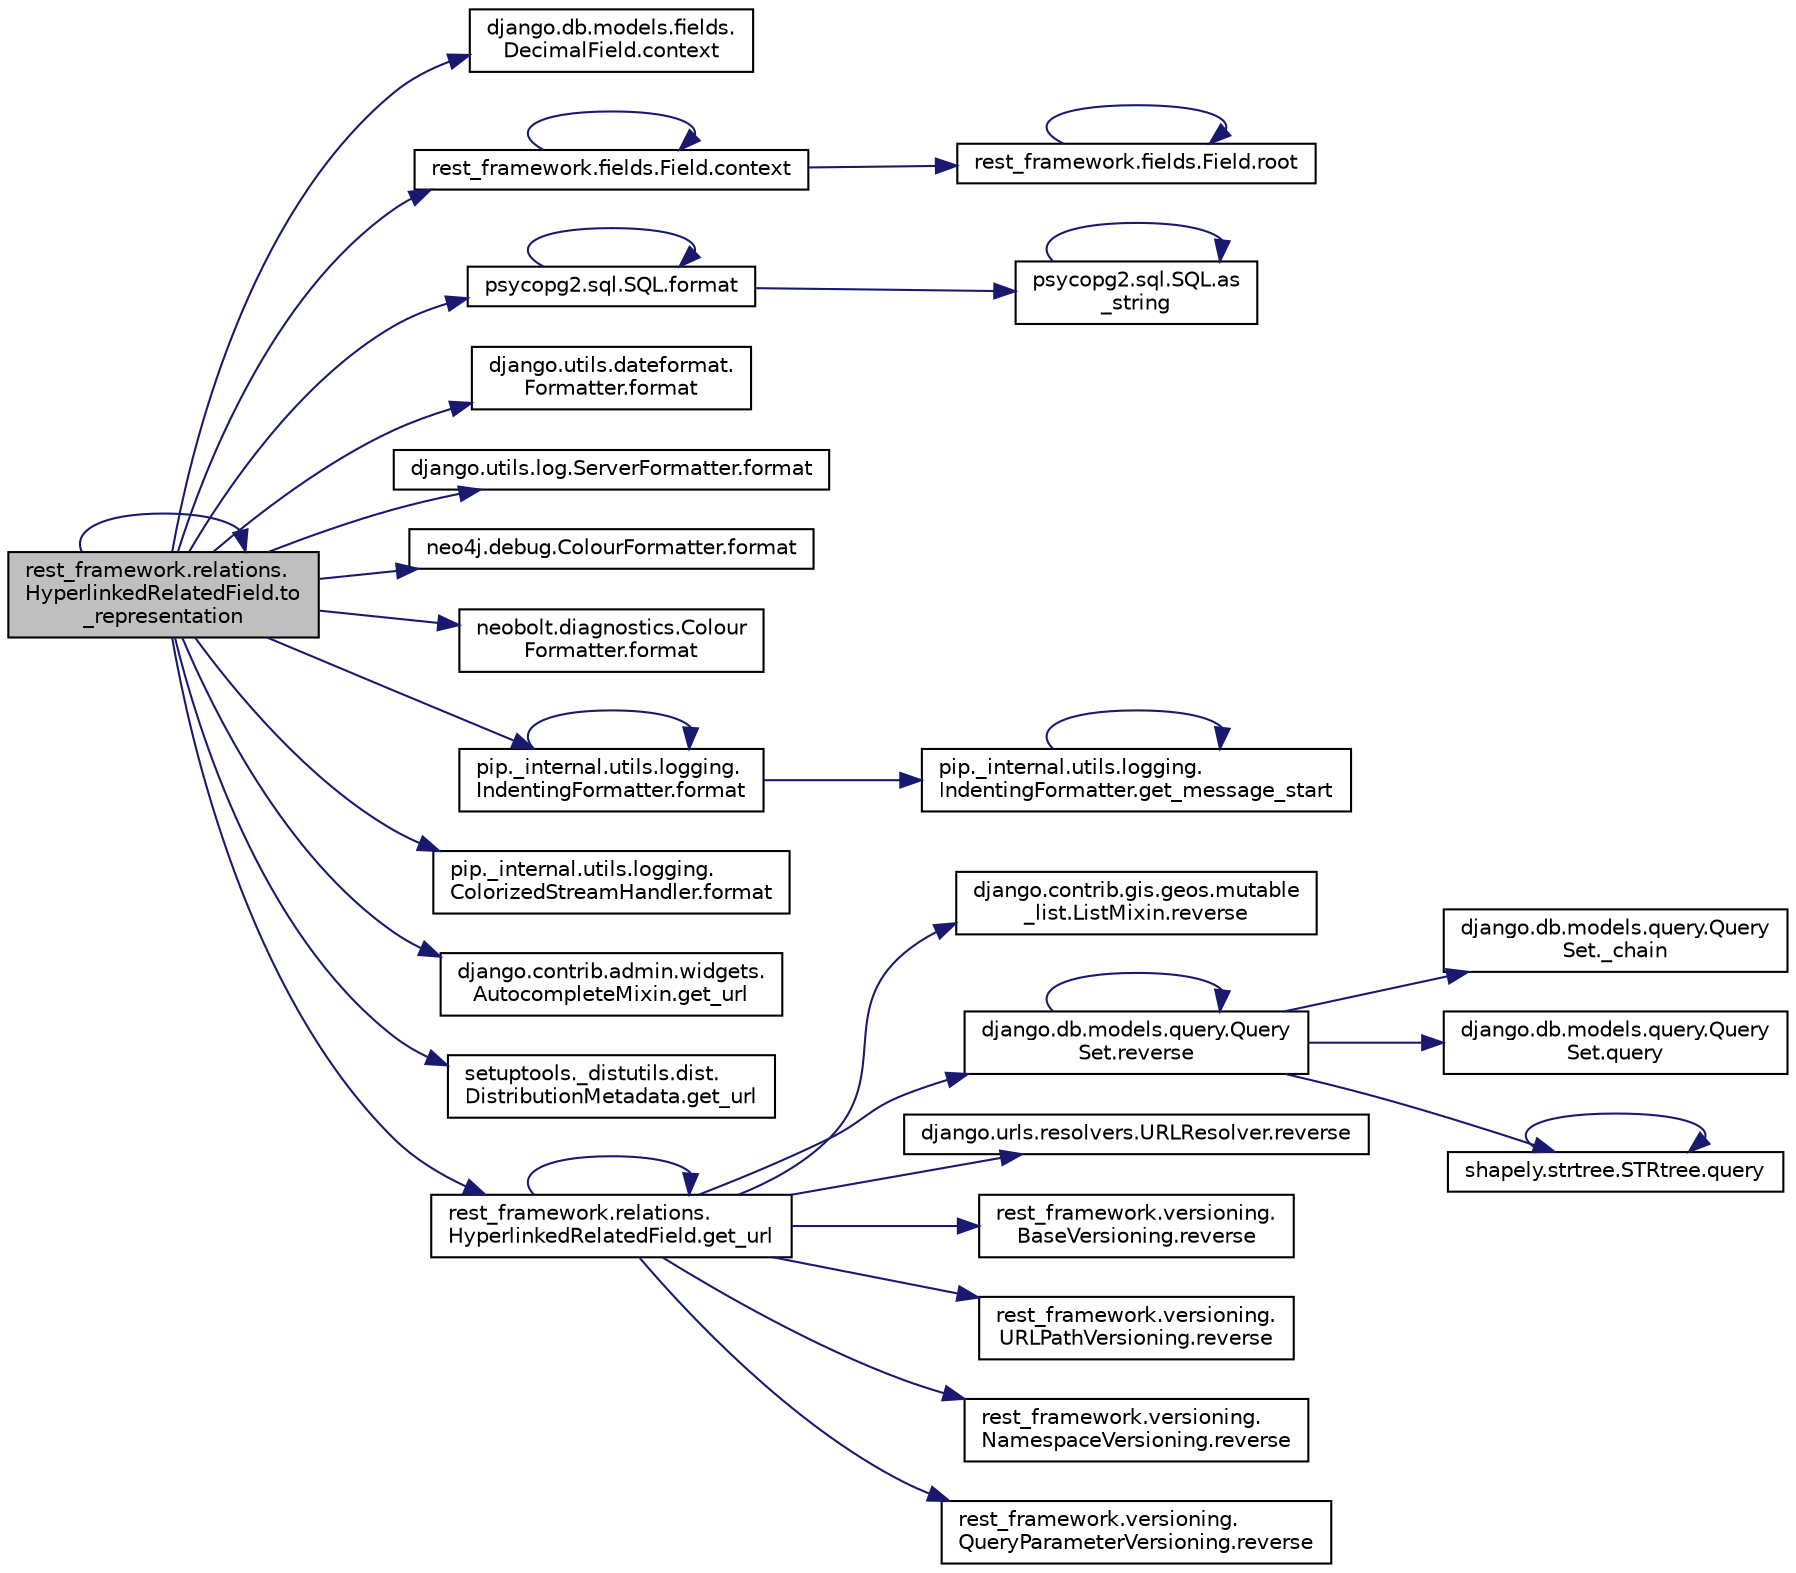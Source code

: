 digraph "rest_framework.relations.HyperlinkedRelatedField.to_representation"
{
 // LATEX_PDF_SIZE
  edge [fontname="Helvetica",fontsize="10",labelfontname="Helvetica",labelfontsize="10"];
  node [fontname="Helvetica",fontsize="10",shape=record];
  rankdir="LR";
  Node1 [label="rest_framework.relations.\lHyperlinkedRelatedField.to\l_representation",height=0.2,width=0.4,color="black", fillcolor="grey75", style="filled", fontcolor="black",tooltip=" "];
  Node1 -> Node2 [color="midnightblue",fontsize="10",style="solid",fontname="Helvetica"];
  Node2 [label="django.db.models.fields.\lDecimalField.context",height=0.2,width=0.4,color="black", fillcolor="white", style="filled",URL="$d7/deb/classdjango_1_1db_1_1models_1_1fields_1_1_decimal_field.html#ad4f12f30ab3382af7e5515219c887cd7",tooltip=" "];
  Node1 -> Node3 [color="midnightblue",fontsize="10",style="solid",fontname="Helvetica"];
  Node3 [label="rest_framework.fields.Field.context",height=0.2,width=0.4,color="black", fillcolor="white", style="filled",URL="$d9/d53/classrest__framework_1_1fields_1_1_field.html#a09a9faba0bc69bf014d48f4e1e31367c",tooltip=" "];
  Node3 -> Node3 [color="midnightblue",fontsize="10",style="solid",fontname="Helvetica"];
  Node3 -> Node4 [color="midnightblue",fontsize="10",style="solid",fontname="Helvetica"];
  Node4 [label="rest_framework.fields.Field.root",height=0.2,width=0.4,color="black", fillcolor="white", style="filled",URL="$d9/d53/classrest__framework_1_1fields_1_1_field.html#a266415cbd632ae76dee42f9ee139745b",tooltip=" "];
  Node4 -> Node4 [color="midnightblue",fontsize="10",style="solid",fontname="Helvetica"];
  Node1 -> Node5 [color="midnightblue",fontsize="10",style="solid",fontname="Helvetica"];
  Node5 [label="psycopg2.sql.SQL.format",height=0.2,width=0.4,color="black", fillcolor="white", style="filled",URL="$de/d43/classpsycopg2_1_1sql_1_1_s_q_l.html#a7eaebc5350213c19a6ea332ec4ccfb0b",tooltip=" "];
  Node5 -> Node6 [color="midnightblue",fontsize="10",style="solid",fontname="Helvetica"];
  Node6 [label="psycopg2.sql.SQL.as\l_string",height=0.2,width=0.4,color="black", fillcolor="white", style="filled",URL="$de/d43/classpsycopg2_1_1sql_1_1_s_q_l.html#a8fa701e4315e347a6474279880e9ef4f",tooltip=" "];
  Node6 -> Node6 [color="midnightblue",fontsize="10",style="solid",fontname="Helvetica"];
  Node5 -> Node5 [color="midnightblue",fontsize="10",style="solid",fontname="Helvetica"];
  Node1 -> Node7 [color="midnightblue",fontsize="10",style="solid",fontname="Helvetica"];
  Node7 [label="django.utils.dateformat.\lFormatter.format",height=0.2,width=0.4,color="black", fillcolor="white", style="filled",URL="$df/dec/classdjango_1_1utils_1_1dateformat_1_1_formatter.html#a38e26a1608eccfb1b5612c4048c5a25b",tooltip=" "];
  Node1 -> Node8 [color="midnightblue",fontsize="10",style="solid",fontname="Helvetica"];
  Node8 [label="django.utils.log.ServerFormatter.format",height=0.2,width=0.4,color="black", fillcolor="white", style="filled",URL="$d5/d98/classdjango_1_1utils_1_1log_1_1_server_formatter.html#a7cd259c9021dd6d8a3a37ccb5afa5076",tooltip=" "];
  Node1 -> Node9 [color="midnightblue",fontsize="10",style="solid",fontname="Helvetica"];
  Node9 [label="neo4j.debug.ColourFormatter.format",height=0.2,width=0.4,color="black", fillcolor="white", style="filled",URL="$d3/d9b/classneo4j_1_1debug_1_1_colour_formatter.html#ae524b2b73d6ae883b3786f33dc16b060",tooltip=" "];
  Node1 -> Node10 [color="midnightblue",fontsize="10",style="solid",fontname="Helvetica"];
  Node10 [label="neobolt.diagnostics.Colour\lFormatter.format",height=0.2,width=0.4,color="black", fillcolor="white", style="filled",URL="$d0/d6a/classneobolt_1_1diagnostics_1_1_colour_formatter.html#aad5777e3df4695a2c69705b8e928ccdc",tooltip=" "];
  Node1 -> Node11 [color="midnightblue",fontsize="10",style="solid",fontname="Helvetica"];
  Node11 [label="pip._internal.utils.logging.\lIndentingFormatter.format",height=0.2,width=0.4,color="black", fillcolor="white", style="filled",URL="$d5/df2/classpip_1_1__internal_1_1utils_1_1logging_1_1_indenting_formatter.html#a5d4332f67f315773e40b095d9873f690",tooltip=" "];
  Node11 -> Node11 [color="midnightblue",fontsize="10",style="solid",fontname="Helvetica"];
  Node11 -> Node12 [color="midnightblue",fontsize="10",style="solid",fontname="Helvetica"];
  Node12 [label="pip._internal.utils.logging.\lIndentingFormatter.get_message_start",height=0.2,width=0.4,color="black", fillcolor="white", style="filled",URL="$d5/df2/classpip_1_1__internal_1_1utils_1_1logging_1_1_indenting_formatter.html#afb5ccf6041a37cf3487c2b08bc31ef5f",tooltip=" "];
  Node12 -> Node12 [color="midnightblue",fontsize="10",style="solid",fontname="Helvetica"];
  Node1 -> Node13 [color="midnightblue",fontsize="10",style="solid",fontname="Helvetica"];
  Node13 [label="pip._internal.utils.logging.\lColorizedStreamHandler.format",height=0.2,width=0.4,color="black", fillcolor="white", style="filled",URL="$d8/db2/classpip_1_1__internal_1_1utils_1_1logging_1_1_colorized_stream_handler.html#ab486689630cd72874c843dc410954bf6",tooltip=" "];
  Node1 -> Node14 [color="midnightblue",fontsize="10",style="solid",fontname="Helvetica"];
  Node14 [label="django.contrib.admin.widgets.\lAutocompleteMixin.get_url",height=0.2,width=0.4,color="black", fillcolor="white", style="filled",URL="$de/d3c/classdjango_1_1contrib_1_1admin_1_1widgets_1_1_autocomplete_mixin.html#a0162b48811ace56fdf26de068864f19d",tooltip=" "];
  Node1 -> Node15 [color="midnightblue",fontsize="10",style="solid",fontname="Helvetica"];
  Node15 [label="setuptools._distutils.dist.\lDistributionMetadata.get_url",height=0.2,width=0.4,color="black", fillcolor="white", style="filled",URL="$d9/d53/classsetuptools_1_1__distutils_1_1dist_1_1_distribution_metadata.html#ab40c9256238476830225225074569385",tooltip=" "];
  Node1 -> Node16 [color="midnightblue",fontsize="10",style="solid",fontname="Helvetica"];
  Node16 [label="rest_framework.relations.\lHyperlinkedRelatedField.get_url",height=0.2,width=0.4,color="black", fillcolor="white", style="filled",URL="$d1/d10/classrest__framework_1_1relations_1_1_hyperlinked_related_field.html#ac2cee1eea69703f33f0890f0352a194e",tooltip=" "];
  Node16 -> Node16 [color="midnightblue",fontsize="10",style="solid",fontname="Helvetica"];
  Node16 -> Node17 [color="midnightblue",fontsize="10",style="solid",fontname="Helvetica"];
  Node17 [label="django.contrib.gis.geos.mutable\l_list.ListMixin.reverse",height=0.2,width=0.4,color="black", fillcolor="white", style="filled",URL="$d5/d0e/classdjango_1_1contrib_1_1gis_1_1geos_1_1mutable__list_1_1_list_mixin.html#ae3d2e3672c93d2abc0fc5d4ffaf8f0ee",tooltip=" "];
  Node16 -> Node18 [color="midnightblue",fontsize="10",style="solid",fontname="Helvetica"];
  Node18 [label="django.db.models.query.Query\lSet.reverse",height=0.2,width=0.4,color="black", fillcolor="white", style="filled",URL="$dd/d94/classdjango_1_1db_1_1models_1_1query_1_1_query_set.html#ad45465bbeb066d10a3adb4f15ebbd121",tooltip=" "];
  Node18 -> Node19 [color="midnightblue",fontsize="10",style="solid",fontname="Helvetica"];
  Node19 [label="django.db.models.query.Query\lSet._chain",height=0.2,width=0.4,color="black", fillcolor="white", style="filled",URL="$dd/d94/classdjango_1_1db_1_1models_1_1query_1_1_query_set.html#a7e1b5806921e30da5ca203c9d1d4c2d5",tooltip=" "];
  Node18 -> Node20 [color="midnightblue",fontsize="10",style="solid",fontname="Helvetica"];
  Node20 [label="django.db.models.query.Query\lSet.query",height=0.2,width=0.4,color="black", fillcolor="white", style="filled",URL="$dd/d94/classdjango_1_1db_1_1models_1_1query_1_1_query_set.html#a122ab2492eab3285ee368fba53d18a13",tooltip=" "];
  Node18 -> Node21 [color="midnightblue",fontsize="10",style="solid",fontname="Helvetica"];
  Node21 [label="shapely.strtree.STRtree.query",height=0.2,width=0.4,color="black", fillcolor="white", style="filled",URL="$de/dd0/classshapely_1_1strtree_1_1_s_t_rtree.html#a36091f1859b35aa145800837553ec921",tooltip=" "];
  Node21 -> Node21 [color="midnightblue",fontsize="10",style="solid",fontname="Helvetica"];
  Node18 -> Node18 [color="midnightblue",fontsize="10",style="solid",fontname="Helvetica"];
  Node16 -> Node22 [color="midnightblue",fontsize="10",style="solid",fontname="Helvetica"];
  Node22 [label="django.urls.resolvers.URLResolver.reverse",height=0.2,width=0.4,color="black", fillcolor="white", style="filled",URL="$de/d00/classdjango_1_1urls_1_1resolvers_1_1_u_r_l_resolver.html#af6c2a8aec71c6481edaa263bb322130e",tooltip=" "];
  Node16 -> Node23 [color="midnightblue",fontsize="10",style="solid",fontname="Helvetica"];
  Node23 [label="rest_framework.versioning.\lBaseVersioning.reverse",height=0.2,width=0.4,color="black", fillcolor="white", style="filled",URL="$d5/dec/classrest__framework_1_1versioning_1_1_base_versioning.html#ae20ae3364b641ffda6b4875283b4d760",tooltip=" "];
  Node16 -> Node24 [color="midnightblue",fontsize="10",style="solid",fontname="Helvetica"];
  Node24 [label="rest_framework.versioning.\lURLPathVersioning.reverse",height=0.2,width=0.4,color="black", fillcolor="white", style="filled",URL="$db/da9/classrest__framework_1_1versioning_1_1_u_r_l_path_versioning.html#ac6eeb8e6c6217ca444968ba58cdcb5f9",tooltip=" "];
  Node16 -> Node25 [color="midnightblue",fontsize="10",style="solid",fontname="Helvetica"];
  Node25 [label="rest_framework.versioning.\lNamespaceVersioning.reverse",height=0.2,width=0.4,color="black", fillcolor="white", style="filled",URL="$d8/da2/classrest__framework_1_1versioning_1_1_namespace_versioning.html#a625250f984f35873b9c0ce36d763d270",tooltip=" "];
  Node16 -> Node26 [color="midnightblue",fontsize="10",style="solid",fontname="Helvetica"];
  Node26 [label="rest_framework.versioning.\lQueryParameterVersioning.reverse",height=0.2,width=0.4,color="black", fillcolor="white", style="filled",URL="$d1/d60/classrest__framework_1_1versioning_1_1_query_parameter_versioning.html#a2c6980774a41aab600cb80f81893e9a3",tooltip=" "];
  Node1 -> Node1 [color="midnightblue",fontsize="10",style="solid",fontname="Helvetica"];
}
